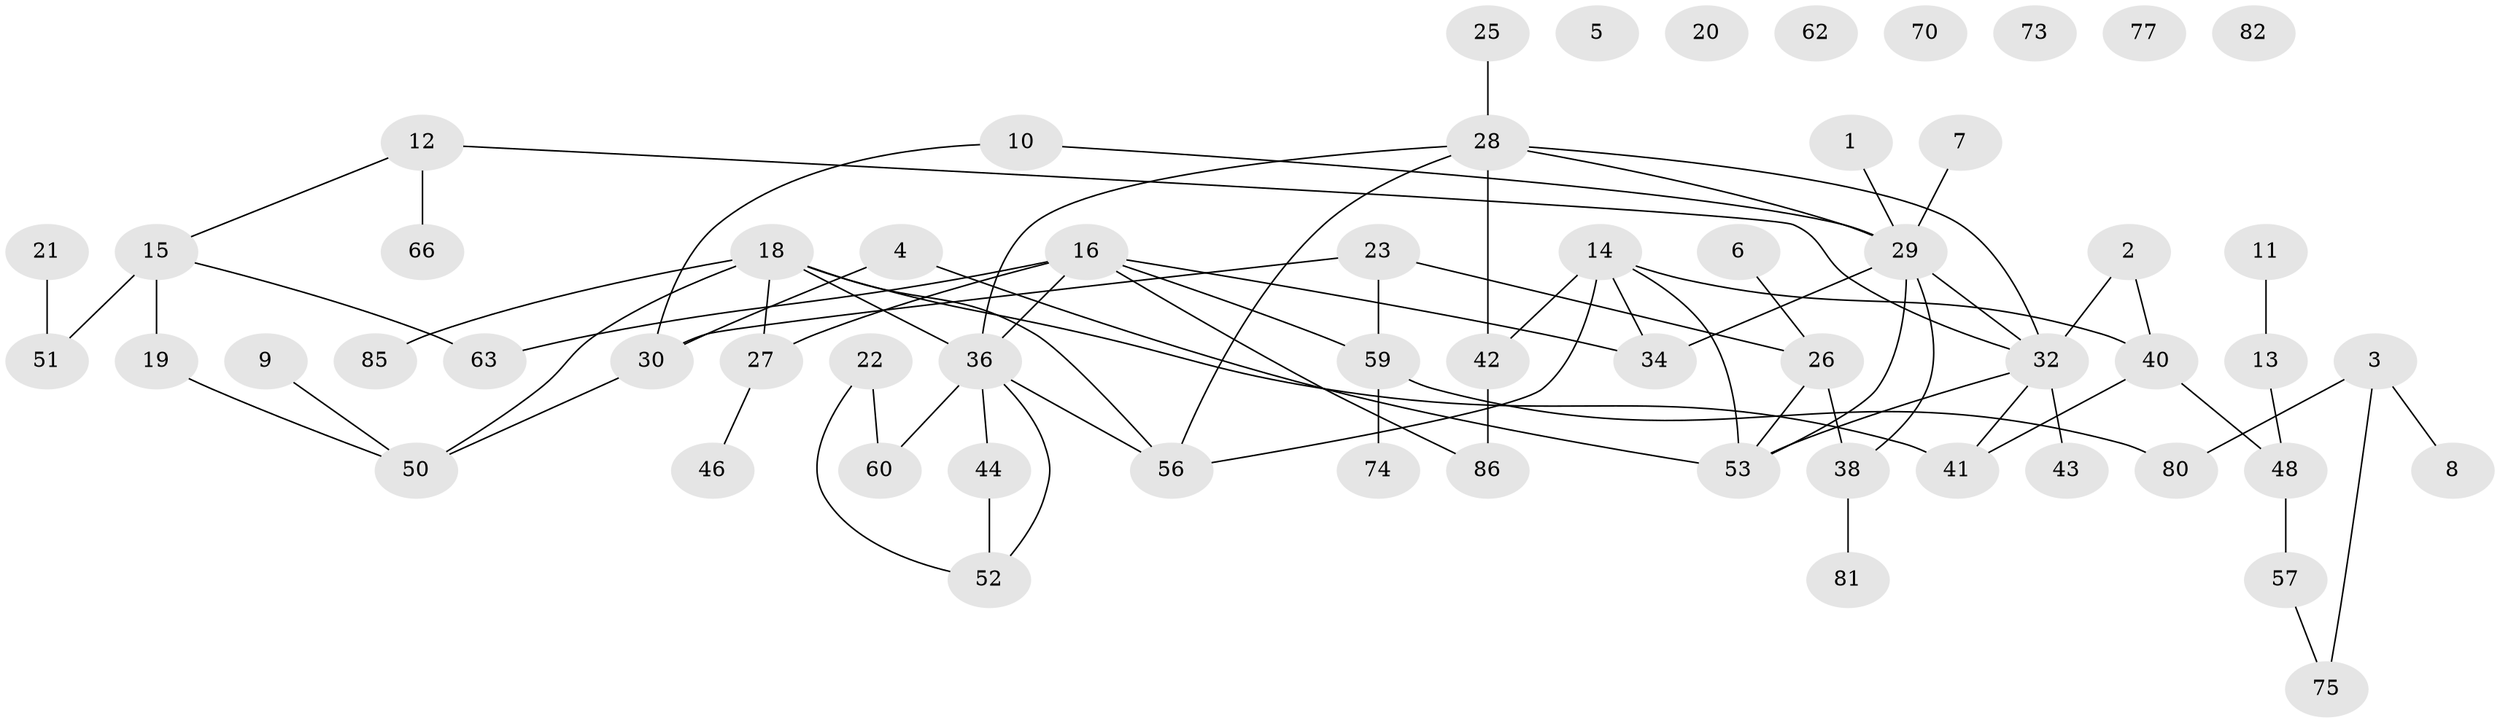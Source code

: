 // Generated by graph-tools (version 1.1) at 2025/23/03/03/25 07:23:28]
// undirected, 60 vertices, 75 edges
graph export_dot {
graph [start="1"]
  node [color=gray90,style=filled];
  1;
  2 [super="+64"];
  3 [super="+47"];
  4;
  5;
  6;
  7;
  8 [super="+33"];
  9;
  10 [super="+49"];
  11;
  12 [super="+87"];
  13;
  14 [super="+79"];
  15 [super="+17"];
  16 [super="+24"];
  18 [super="+37"];
  19 [super="+67"];
  20;
  21;
  22;
  23 [super="+45"];
  25 [super="+83"];
  26 [super="+35"];
  27;
  28 [super="+58"];
  29 [super="+31"];
  30;
  32 [super="+55"];
  34;
  36 [super="+39"];
  38 [super="+54"];
  40 [super="+65"];
  41 [super="+68"];
  42;
  43;
  44;
  46;
  48 [super="+71"];
  50 [super="+84"];
  51;
  52 [super="+61"];
  53 [super="+78"];
  56;
  57 [super="+72"];
  59;
  60 [super="+69"];
  62;
  63;
  66;
  70 [super="+76"];
  73;
  74;
  75;
  77;
  80;
  81;
  82;
  85;
  86;
  1 -- 29;
  2 -- 40;
  2 -- 32;
  3 -- 8;
  3 -- 80;
  3 -- 75;
  4 -- 30;
  4 -- 53;
  6 -- 26;
  7 -- 29;
  9 -- 50;
  10 -- 30;
  10 -- 29;
  11 -- 13;
  12 -- 66;
  12 -- 15;
  12 -- 32;
  13 -- 48;
  14 -- 34;
  14 -- 40;
  14 -- 42 [weight=2];
  14 -- 56;
  14 -- 53;
  15 -- 51 [weight=2];
  15 -- 63;
  15 -- 19;
  16 -- 27;
  16 -- 34;
  16 -- 63;
  16 -- 59;
  16 -- 36;
  16 -- 86;
  18 -- 27;
  18 -- 50;
  18 -- 56;
  18 -- 85;
  18 -- 36;
  18 -- 41;
  19 -- 50;
  21 -- 51;
  22 -- 52;
  22 -- 60;
  23 -- 30;
  23 -- 59;
  23 -- 26;
  25 -- 28;
  26 -- 53;
  26 -- 38;
  27 -- 46;
  28 -- 32;
  28 -- 56;
  28 -- 29;
  28 -- 42;
  28 -- 36;
  29 -- 32;
  29 -- 34;
  29 -- 53;
  29 -- 38;
  30 -- 50;
  32 -- 53;
  32 -- 41;
  32 -- 43;
  36 -- 44;
  36 -- 52;
  36 -- 56;
  36 -- 60;
  38 -- 81;
  40 -- 48;
  40 -- 41;
  42 -- 86;
  44 -- 52;
  48 -- 57;
  57 -- 75;
  59 -- 74;
  59 -- 80;
}
